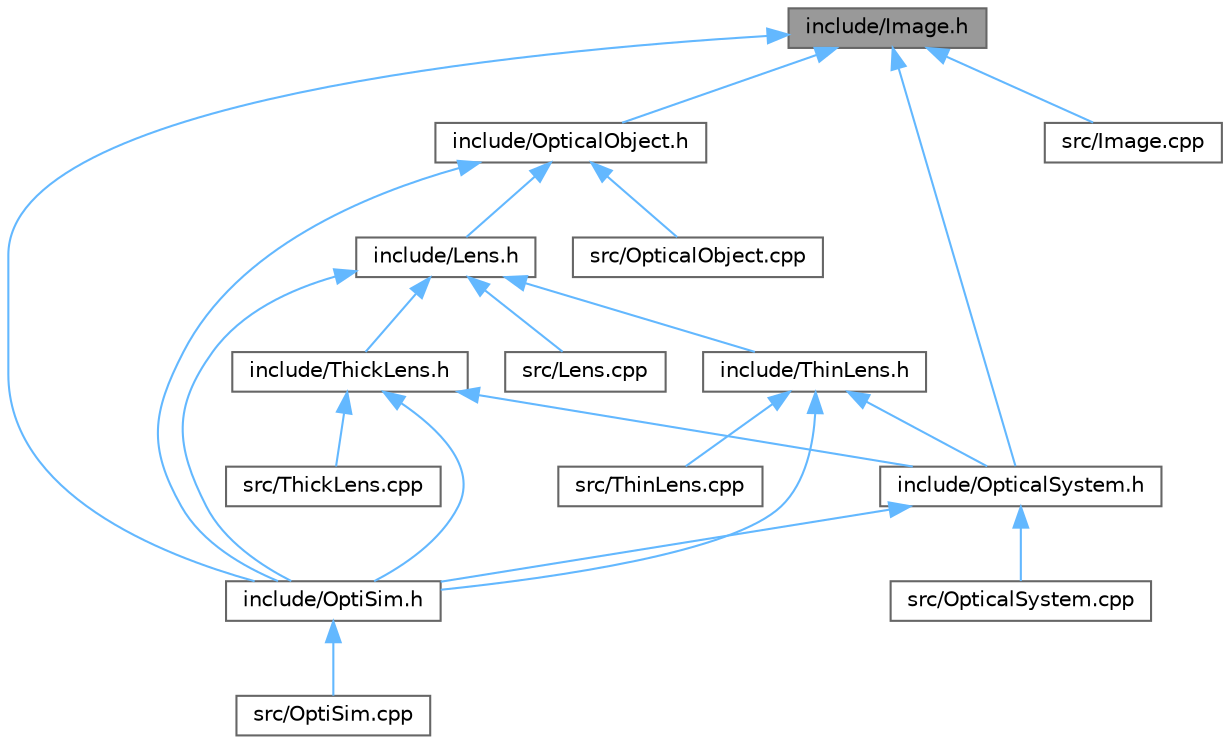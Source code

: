 digraph "include/Image.h"
{
 // LATEX_PDF_SIZE
  bgcolor="transparent";
  edge [fontname=Helvetica,fontsize=10,labelfontname=Helvetica,labelfontsize=10];
  node [fontname=Helvetica,fontsize=10,shape=box,height=0.2,width=0.4];
  Node1 [id="Node000001",label="include/Image.h",height=0.2,width=0.4,color="gray40", fillcolor="grey60", style="filled", fontcolor="black",tooltip="This is the header file fot the Image class."];
  Node1 -> Node2 [id="edge1_Node000001_Node000002",dir="back",color="steelblue1",style="solid",tooltip=" "];
  Node2 [id="Node000002",label="include/OptiSim.h",height=0.2,width=0.4,color="grey40", fillcolor="white", style="filled",URL="$OptiSim_8h.html",tooltip="Main header file for the OptiSim optical simulation library."];
  Node2 -> Node3 [id="edge2_Node000002_Node000003",dir="back",color="steelblue1",style="solid",tooltip=" "];
  Node3 [id="Node000003",label="src/OptiSim.cpp",height=0.2,width=0.4,color="grey40", fillcolor="white", style="filled",URL="$OptiSim_8cpp.html",tooltip="This is the main executable for the OptiSim optical simulation tool."];
  Node1 -> Node4 [id="edge3_Node000001_Node000004",dir="back",color="steelblue1",style="solid",tooltip=" "];
  Node4 [id="Node000004",label="include/OpticalObject.h",height=0.2,width=0.4,color="grey40", fillcolor="white", style="filled",URL="$OpticalObject_8h.html",tooltip="Defines the abstract base class for all optical objects in the system."];
  Node4 -> Node5 [id="edge4_Node000004_Node000005",dir="back",color="steelblue1",style="solid",tooltip=" "];
  Node5 [id="Node000005",label="include/Lens.h",height=0.2,width=0.4,color="grey40", fillcolor="white", style="filled",URL="$Lens_8h.html",tooltip="Defines the Lens class, inheriting from OpticalObject."];
  Node5 -> Node2 [id="edge5_Node000005_Node000002",dir="back",color="steelblue1",style="solid",tooltip=" "];
  Node5 -> Node6 [id="edge6_Node000005_Node000006",dir="back",color="steelblue1",style="solid",tooltip=" "];
  Node6 [id="Node000006",label="include/ThickLens.h",height=0.2,width=0.4,color="grey40", fillcolor="white", style="filled",URL="$ThickLens_8h.html",tooltip="Defines the ThickLens class, representing a lens with physical thickness."];
  Node6 -> Node2 [id="edge7_Node000006_Node000002",dir="back",color="steelblue1",style="solid",tooltip=" "];
  Node6 -> Node7 [id="edge8_Node000006_Node000007",dir="back",color="steelblue1",style="solid",tooltip=" "];
  Node7 [id="Node000007",label="include/OpticalSystem.h",height=0.2,width=0.4,color="grey40", fillcolor="white", style="filled",URL="$OpticalSystem_8h.html",tooltip="Defines the OpticalSystem class, which manages a collection of optical elements."];
  Node7 -> Node2 [id="edge9_Node000007_Node000002",dir="back",color="steelblue1",style="solid",tooltip=" "];
  Node7 -> Node8 [id="edge10_Node000007_Node000008",dir="back",color="steelblue1",style="solid",tooltip=" "];
  Node8 [id="Node000008",label="src/OpticalSystem.cpp",height=0.2,width=0.4,color="grey40", fillcolor="white", style="filled",URL="$OpticalSystem_8cpp.html",tooltip="Implements the OpticalSystem class, managing optical elements and simulations."];
  Node6 -> Node9 [id="edge11_Node000006_Node000009",dir="back",color="steelblue1",style="solid",tooltip=" "];
  Node9 [id="Node000009",label="src/ThickLens.cpp",height=0.2,width=0.4,color="grey40", fillcolor="white", style="filled",URL="$ThickLens_8cpp.html",tooltip="Implementation of the ThickLens class for modeling thick lenses."];
  Node5 -> Node10 [id="edge12_Node000005_Node000010",dir="back",color="steelblue1",style="solid",tooltip=" "];
  Node10 [id="Node000010",label="include/ThinLens.h",height=0.2,width=0.4,color="grey40", fillcolor="white", style="filled",URL="$ThinLens_8h.html",tooltip="Defines the ThinLens class, representing an idealized thin lens."];
  Node10 -> Node2 [id="edge13_Node000010_Node000002",dir="back",color="steelblue1",style="solid",tooltip=" "];
  Node10 -> Node7 [id="edge14_Node000010_Node000007",dir="back",color="steelblue1",style="solid",tooltip=" "];
  Node10 -> Node11 [id="edge15_Node000010_Node000011",dir="back",color="steelblue1",style="solid",tooltip=" "];
  Node11 [id="Node000011",label="src/ThinLens.cpp",height=0.2,width=0.4,color="grey40", fillcolor="white", style="filled",URL="$ThinLens_8cpp.html",tooltip="Implementation of the ThinLens class for modeling idealized thin lenses."];
  Node5 -> Node12 [id="edge16_Node000005_Node000012",dir="back",color="steelblue1",style="solid",tooltip=" "];
  Node12 [id="Node000012",label="src/Lens.cpp",height=0.2,width=0.4,color="grey40", fillcolor="white", style="filled",URL="$Lens_8cpp.html",tooltip="Implements the Lens class."];
  Node4 -> Node2 [id="edge17_Node000004_Node000002",dir="back",color="steelblue1",style="solid",tooltip=" "];
  Node4 -> Node13 [id="edge18_Node000004_Node000013",dir="back",color="steelblue1",style="solid",tooltip=" "];
  Node13 [id="Node000013",label="src/OpticalObject.cpp",height=0.2,width=0.4,color="grey40", fillcolor="white", style="filled",URL="$OpticalObject_8cpp.html",tooltip="Implements the non-abstract methods of the OpticalObject base class."];
  Node1 -> Node7 [id="edge19_Node000001_Node000007",dir="back",color="steelblue1",style="solid",tooltip=" "];
  Node1 -> Node14 [id="edge20_Node000001_Node000014",dir="back",color="steelblue1",style="solid",tooltip=" "];
  Node14 [id="Node000014",label="src/Image.cpp",height=0.2,width=0.4,color="grey40", fillcolor="white", style="filled",URL="$Image_8cpp.html",tooltip="Implements the Image class, defining its constructor and methods."];
}
